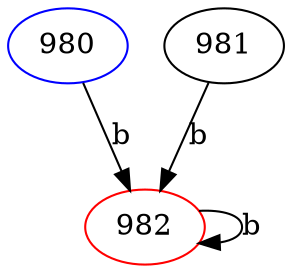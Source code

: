 digraph{
0 [label="980"color = "red"];
0->2 [label="b"];
1 [label="981"color = "black"];
1->2 [label="b"];
2 [label="982"color = "red"];
2->2 [label="b"];
0 [label = "980"color = "blue"];
}